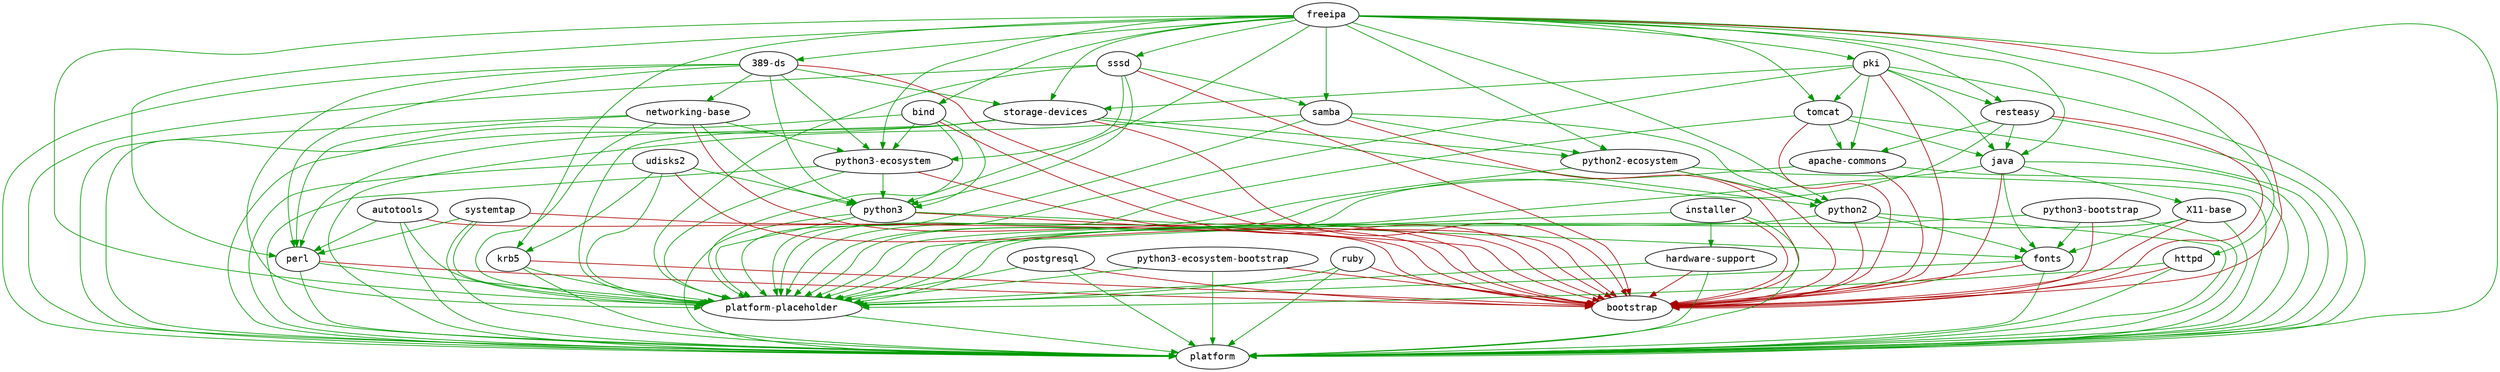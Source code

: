 digraph G {
  node [fontname=monospace];
  "389-ds" -> "platform" [color="#009900"];
  "389-ds" -> "platform-placeholder" [color="#009900"];
  "389-ds" -> "networking-base" [color="#009900"];
  "389-ds" -> "perl" [color="#009900"];
  "389-ds" -> "storage-devices" [color="#009900"];
  "389-ds" -> "python3" [color="#009900"];
  "389-ds" -> "python3-ecosystem" [color="#009900"];
  "389-ds" -> "bootstrap" [color="#aa0000"];
  "apache-commons" -> "platform" [color="#009900"];
  "apache-commons" -> "platform-placeholder" [color="#009900"];
  "apache-commons" -> "bootstrap" [color="#aa0000"];
  "autotools" -> "platform" [color="#009900"];
  "autotools" -> "perl" [color="#009900"];
  "autotools" -> "platform-placeholder" [color="#009900"];
  "autotools" -> "bootstrap" [color="#aa0000"];
  "bind" -> "platform" [color="#009900"];
  "bind" -> "platform-placeholder" [color="#009900"];
  "bind" -> "python3" [color="#009900"];
  "bind" -> "python3-ecosystem" [color="#009900"];
  "bind" -> "bootstrap" [color="#aa0000"];
  "fonts" -> "platform" [color="#009900"];
  "fonts" -> "platform-placeholder" [color="#009900"];
  "fonts" -> "bootstrap" [color="#aa0000"];
  "freeipa" -> "platform" [color="#009900"];
  "freeipa" -> "platform-placeholder" [color="#009900"];
  "freeipa" -> "java" [color="#009900"];
  "freeipa" -> "perl" [color="#009900"];
  "freeipa" -> "389-ds" [color="#009900"];
  "freeipa" -> "bind" [color="#009900"];
  "freeipa" -> "krb5" [color="#009900"];
  "freeipa" -> "sssd" [color="#009900"];
  "freeipa" -> "samba" [color="#009900"];
  "freeipa" -> "pki" [color="#009900"];
  "freeipa" -> "tomcat" [color="#009900"];
  "freeipa" -> "resteasy" [color="#009900"];
  "freeipa" -> "httpd" [color="#009900"];
  "freeipa" -> "storage-devices" [color="#009900"];
  "freeipa" -> "python2" [color="#009900"];
  "freeipa" -> "python2-ecosystem" [color="#009900"];
  "freeipa" -> "python3" [color="#009900"];
  "freeipa" -> "python3-ecosystem" [color="#009900"];
  "freeipa" -> "bootstrap" [color="#aa0000"];
  "hardware-support" -> "platform" [color="#009900"];
  "hardware-support" -> "platform-placeholder" [color="#009900"];
  "hardware-support" -> "bootstrap" [color="#aa0000"];
  "httpd" -> "platform" [color="#009900"];
  "httpd" -> "platform-placeholder" [color="#009900"];
  "httpd" -> "bootstrap" [color="#aa0000"];
  "installer" -> "platform" [color="#009900"];
  "installer" -> "platform-placeholder" [color="#009900"];
  "installer" -> "hardware-support" [color="#009900"];
  "installer" -> "bootstrap" [color="#aa0000"];
  "java" -> "platform" [color="#009900"];
  "java" -> "platform-placeholder" [color="#009900"];
  "java" -> "fonts" [color="#009900"];
  "java" -> "X11-base" [color="#009900"];
  "java" -> "bootstrap" [color="#aa0000"];
  "krb5" -> "platform" [color="#009900"];
  "krb5" -> "platform-placeholder" [color="#009900"];
  "krb5" -> "bootstrap" [color="#aa0000"];
  "networking-base" -> "platform" [color="#009900"];
  "networking-base" -> "platform-placeholder" [color="#009900"];
  "networking-base" -> "perl" [color="#009900"];
  "networking-base" -> "python3" [color="#009900"];
  "networking-base" -> "python3-ecosystem" [color="#009900"];
  "networking-base" -> "bootstrap" [color="#aa0000"];
  "perl" -> "platform" [color="#009900"];
  "perl" -> "platform-placeholder" [color="#009900"];
  "perl" -> "bootstrap" [color="#aa0000"];
  "pki" -> "platform" [color="#009900"];
  "pki" -> "platform-placeholder" [color="#009900"];
  "pki" -> "java" [color="#009900"];
  "pki" -> "tomcat" [color="#009900"];
  "pki" -> "resteasy" [color="#009900"];
  "pki" -> "storage-devices" [color="#009900"];
  "pki" -> "apache-commons" [color="#009900"];
  "pki" -> "bootstrap" [color="#aa0000"];
  "platform-placeholder" -> "platform" [color="#009900"];
  "postgresql" -> "platform" [color="#009900"];
  "postgresql" -> "platform-placeholder" [color="#009900"];
  "postgresql" -> "bootstrap" [color="#aa0000"];
  "python2" -> "platform" [color="#009900"];
  "python2" -> "platform-placeholder" [color="#009900"];
  "python2" -> "fonts" [color="#009900"];
  "python2" -> "bootstrap" [color="#aa0000"];
  "python2-ecosystem" -> "platform" [color="#009900"];
  "python2-ecosystem" -> "platform-placeholder" [color="#009900"];
  "python2-ecosystem" -> "python2" [color="#009900"];
  "python2-ecosystem" -> "bootstrap" [color="#aa0000"];
  "python3" -> "platform" [color="#009900"];
  "python3" -> "platform-placeholder" [color="#009900"];
  "python3" -> "fonts" [color="#009900"];
  "python3" -> "bootstrap" [color="#aa0000"];
  "python3-bootstrap" -> "platform" [color="#009900"];
  "python3-bootstrap" -> "platform-placeholder" [color="#009900"];
  "python3-bootstrap" -> "fonts" [color="#009900"];
  "python3-bootstrap" -> "bootstrap" [color="#aa0000"];
  "python3-ecosystem" -> "platform" [color="#009900"];
  "python3-ecosystem" -> "platform-placeholder" [color="#009900"];
  "python3-ecosystem" -> "python3" [color="#009900"];
  "python3-ecosystem" -> "bootstrap" [color="#aa0000"];
  "python3-ecosystem-bootstrap" -> "platform" [color="#009900"];
  "python3-ecosystem-bootstrap" -> "platform-placeholder" [color="#009900"];
  "python3-ecosystem-bootstrap" -> "bootstrap" [color="#aa0000"];
  "resteasy" -> "platform" [color="#009900"];
  "resteasy" -> "platform-placeholder" [color="#009900"];
  "resteasy" -> "java" [color="#009900"];
  "resteasy" -> "apache-commons" [color="#009900"];
  "resteasy" -> "bootstrap" [color="#aa0000"];
  "ruby" -> "platform" [color="#009900"];
  "ruby" -> "platform-placeholder" [color="#009900"];
  "ruby" -> "bootstrap" [color="#aa0000"];
  "samba" -> "platform" [color="#009900"];
  "samba" -> "platform-placeholder" [color="#009900"];
  "samba" -> "python2" [color="#009900"];
  "samba" -> "python2-ecosystem" [color="#009900"];
  "samba" -> "bootstrap" [color="#aa0000"];
  "sssd" -> "platform" [color="#009900"];
  "sssd" -> "platform-placeholder" [color="#009900"];
  "sssd" -> "samba" [color="#009900"];
  "sssd" -> "python3" [color="#009900"];
  "sssd" -> "python3-ecosystem" [color="#009900"];
  "sssd" -> "bootstrap" [color="#aa0000"];
  "storage-devices" -> "platform" [color="#009900"];
  "storage-devices" -> "platform-placeholder" [color="#009900"];
  "storage-devices" -> "perl" [color="#009900"];
  "storage-devices" -> "python2" [color="#009900"];
  "storage-devices" -> "python2-ecosystem" [color="#009900"];
  "storage-devices" -> "bootstrap" [color="#aa0000"];
  "systemtap" -> "platform" [color="#009900"];
  "systemtap" -> "perl" [color="#009900"];
  "systemtap" -> "platform-placeholder" [color="#009900"];
  "systemtap" -> "bootstrap" [color="#aa0000"];
  "tomcat" -> "platform" [color="#009900"];
  "tomcat" -> "platform-placeholder" [color="#009900"];
  "tomcat" -> "java" [color="#009900"];
  "tomcat" -> "apache-commons" [color="#009900"];
  "tomcat" -> "bootstrap" [color="#aa0000"];
  "udisks2" -> "platform" [color="#009900"];
  "udisks2" -> "platform-placeholder" [color="#009900"];
  "udisks2" -> "krb5" [color="#009900"];
  "udisks2" -> "python3" [color="#009900"];
  "udisks2" -> "bootstrap" [color="#aa0000"];
  "X11-base" -> "platform" [color="#009900"];
  "X11-base" -> "platform-placeholder" [color="#009900"];
  "X11-base" -> "fonts" [color="#009900"];
  "X11-base" -> "bootstrap" [color="#aa0000"];
}
